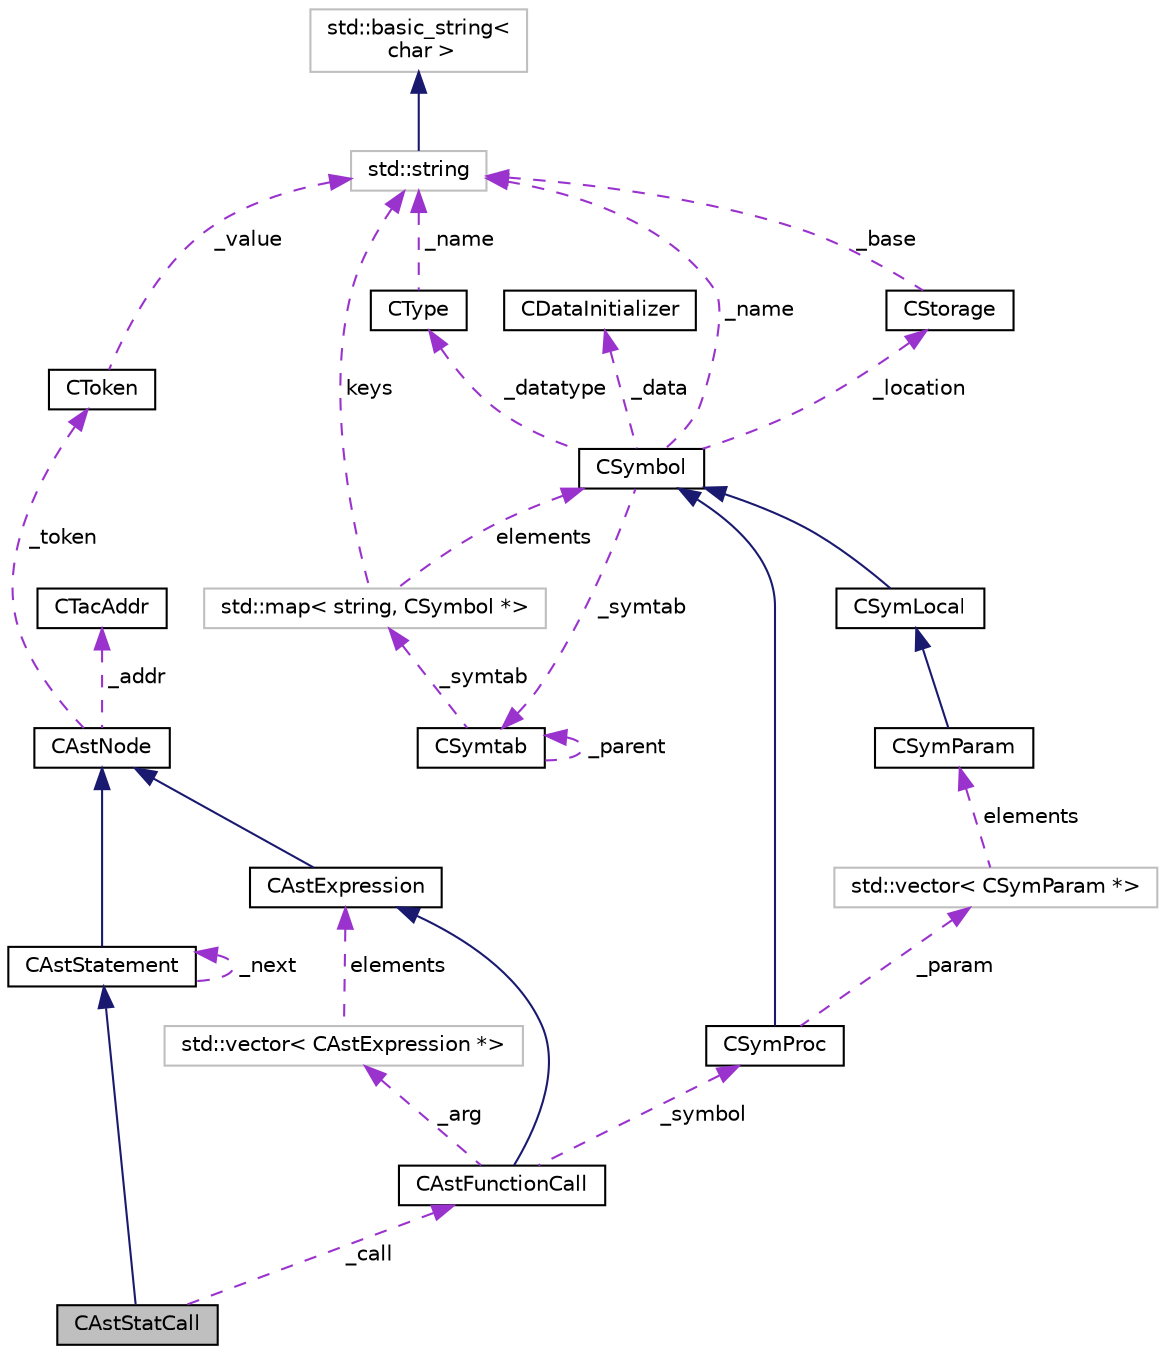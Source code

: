 digraph "CAstStatCall"
{
  edge [fontname="Helvetica",fontsize="10",labelfontname="Helvetica",labelfontsize="10"];
  node [fontname="Helvetica",fontsize="10",shape=record];
  Node3 [label="CAstStatCall",height=0.2,width=0.4,color="black", fillcolor="grey75", style="filled", fontcolor="black"];
  Node4 -> Node3 [dir="back",color="midnightblue",fontsize="10",style="solid",fontname="Helvetica"];
  Node4 [label="CAstStatement",height=0.2,width=0.4,color="black", fillcolor="white", style="filled",URL="$classCAstStatement.html",tooltip="AST statement node. "];
  Node5 -> Node4 [dir="back",color="midnightblue",fontsize="10",style="solid",fontname="Helvetica"];
  Node5 [label="CAstNode",height=0.2,width=0.4,color="black", fillcolor="white", style="filled",URL="$classCAstNode.html",tooltip="AST base node. "];
  Node6 -> Node5 [dir="back",color="darkorchid3",fontsize="10",style="dashed",label=" _token" ,fontname="Helvetica"];
  Node6 [label="CToken",height=0.2,width=0.4,color="black", fillcolor="white", style="filled",URL="$classCToken.html",tooltip="token class "];
  Node7 -> Node6 [dir="back",color="darkorchid3",fontsize="10",style="dashed",label=" _value" ,fontname="Helvetica"];
  Node7 [label="std::string",height=0.2,width=0.4,color="grey75", fillcolor="white", style="filled",tooltip="STL class. "];
  Node8 -> Node7 [dir="back",color="midnightblue",fontsize="10",style="solid",fontname="Helvetica"];
  Node8 [label="std::basic_string\<\l char \>",height=0.2,width=0.4,color="grey75", fillcolor="white", style="filled",tooltip="STL class. "];
  Node9 -> Node5 [dir="back",color="darkorchid3",fontsize="10",style="dashed",label=" _addr" ,fontname="Helvetica"];
  Node9 [label="CTacAddr",height=0.2,width=0.4,color="black", fillcolor="white", style="filled",URL="$classCTacAddr.html",tooltip="class shells required for compilation in phase 2 "];
  Node4 -> Node4 [dir="back",color="darkorchid3",fontsize="10",style="dashed",label=" _next" ,fontname="Helvetica"];
  Node10 -> Node3 [dir="back",color="darkorchid3",fontsize="10",style="dashed",label=" _call" ,fontname="Helvetica"];
  Node10 [label="CAstFunctionCall",height=0.2,width=0.4,color="black", fillcolor="white", style="filled",URL="$classCAstFunctionCall.html",tooltip="AST function call node. "];
  Node11 -> Node10 [dir="back",color="midnightblue",fontsize="10",style="solid",fontname="Helvetica"];
  Node11 [label="CAstExpression",height=0.2,width=0.4,color="black", fillcolor="white", style="filled",URL="$classCAstExpression.html",tooltip="AST expression node. "];
  Node5 -> Node11 [dir="back",color="midnightblue",fontsize="10",style="solid",fontname="Helvetica"];
  Node12 -> Node10 [dir="back",color="darkorchid3",fontsize="10",style="dashed",label=" _symbol" ,fontname="Helvetica"];
  Node12 [label="CSymProc",height=0.2,width=0.4,color="black", fillcolor="white", style="filled",URL="$classCSymProc.html",tooltip="procedure symbol "];
  Node13 -> Node12 [dir="back",color="midnightblue",fontsize="10",style="solid",fontname="Helvetica"];
  Node13 [label="CSymbol",height=0.2,width=0.4,color="black", fillcolor="white", style="filled",URL="$classCSymbol.html",tooltip="SnuPL symbol. "];
  Node14 -> Node13 [dir="back",color="darkorchid3",fontsize="10",style="dashed",label=" _location" ,fontname="Helvetica"];
  Node14 [label="CStorage",height=0.2,width=0.4,color="black", fillcolor="white", style="filled",URL="$classCStorage.html",tooltip="SnuPL storage location class. "];
  Node7 -> Node14 [dir="back",color="darkorchid3",fontsize="10",style="dashed",label=" _base" ,fontname="Helvetica"];
  Node15 -> Node13 [dir="back",color="darkorchid3",fontsize="10",style="dashed",label=" _symtab" ,fontname="Helvetica"];
  Node15 [label="CSymtab",height=0.2,width=0.4,color="black", fillcolor="white", style="filled",URL="$classCSymtab.html",tooltip="SnuPL symbol table. "];
  Node15 -> Node15 [dir="back",color="darkorchid3",fontsize="10",style="dashed",label=" _parent" ,fontname="Helvetica"];
  Node16 -> Node15 [dir="back",color="darkorchid3",fontsize="10",style="dashed",label=" _symtab" ,fontname="Helvetica"];
  Node16 [label="std::map\< string, CSymbol *\>",height=0.2,width=0.4,color="grey75", fillcolor="white", style="filled"];
  Node7 -> Node16 [dir="back",color="darkorchid3",fontsize="10",style="dashed",label=" keys" ,fontname="Helvetica"];
  Node13 -> Node16 [dir="back",color="darkorchid3",fontsize="10",style="dashed",label=" elements" ,fontname="Helvetica"];
  Node17 -> Node13 [dir="back",color="darkorchid3",fontsize="10",style="dashed",label=" _datatype" ,fontname="Helvetica"];
  Node17 [label="CType",height=0.2,width=0.4,color="black", fillcolor="white", style="filled",URL="$classCType.html",tooltip="SnuPL base type. "];
  Node7 -> Node17 [dir="back",color="darkorchid3",fontsize="10",style="dashed",label=" _name" ,fontname="Helvetica"];
  Node18 -> Node13 [dir="back",color="darkorchid3",fontsize="10",style="dashed",label=" _data" ,fontname="Helvetica"];
  Node18 [label="CDataInitializer",height=0.2,width=0.4,color="black", fillcolor="white", style="filled",URL="$classCDataInitializer.html",tooltip="SnuPL data initializer. "];
  Node7 -> Node13 [dir="back",color="darkorchid3",fontsize="10",style="dashed",label=" _name" ,fontname="Helvetica"];
  Node19 -> Node12 [dir="back",color="darkorchid3",fontsize="10",style="dashed",label=" _param" ,fontname="Helvetica"];
  Node19 [label="std::vector\< CSymParam *\>",height=0.2,width=0.4,color="grey75", fillcolor="white", style="filled"];
  Node20 -> Node19 [dir="back",color="darkorchid3",fontsize="10",style="dashed",label=" elements" ,fontname="Helvetica"];
  Node20 [label="CSymParam",height=0.2,width=0.4,color="black", fillcolor="white", style="filled",URL="$classCSymParam.html",tooltip="procedure parameter "];
  Node21 -> Node20 [dir="back",color="midnightblue",fontsize="10",style="solid",fontname="Helvetica"];
  Node21 [label="CSymLocal",height=0.2,width=0.4,color="black", fillcolor="white", style="filled",URL="$classCSymLocal.html",tooltip="local variable "];
  Node13 -> Node21 [dir="back",color="midnightblue",fontsize="10",style="solid",fontname="Helvetica"];
  Node22 -> Node10 [dir="back",color="darkorchid3",fontsize="10",style="dashed",label=" _arg" ,fontname="Helvetica"];
  Node22 [label="std::vector\< CAstExpression *\>",height=0.2,width=0.4,color="grey75", fillcolor="white", style="filled"];
  Node11 -> Node22 [dir="back",color="darkorchid3",fontsize="10",style="dashed",label=" elements" ,fontname="Helvetica"];
}
